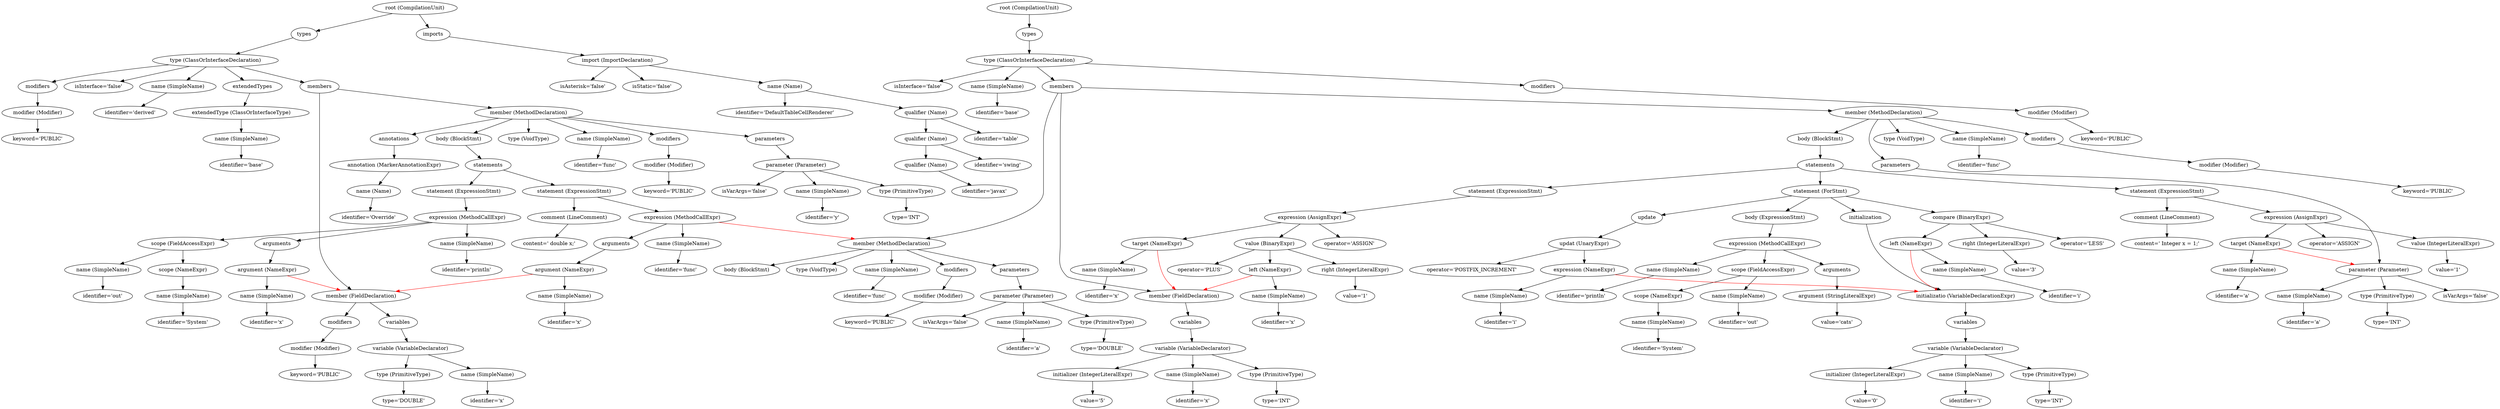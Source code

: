 digraph {
n0 [label="root (CompilationUnit)"];
n1 [label="imports"];
n0 -> n1;
n2 [label="import (ImportDeclaration)"];
n1 -> n2;
n3 [label="isAsterisk='false'"];
n2 -> n3;
n4 [label="isStatic='false'"];
n2 -> n4;
n5 [label="name (Name)"];
n2 -> n5;
n6 [label="identifier='DefaultTableCellRenderer'"];
n5 -> n6;
n7 [label="qualifier (Name)"];
n5 -> n7;
n8 [label="identifier='table'"];
n7 -> n8;
n9 [label="qualifier (Name)"];
n7 -> n9;
n10 [label="identifier='swing'"];
n9 -> n10;
n11 [label="qualifier (Name)"];
n9 -> n11;
n12 [label="identifier='javax'"];
n11 -> n12;
n13 [label="types"];
n0 -> n13;
n14 [label="type (ClassOrInterfaceDeclaration)"];
n13 -> n14;
n15 [label="isInterface='false'"];
n14 -> n15;
n16 [label="name (SimpleName)"];
n14 -> n16;
n17 [label="identifier='derived'"];
n16 -> n17;
n18 [label="extendedTypes"];
n14 -> n18;
n19 [label="extendedType (ClassOrInterfaceType)"];
n18 -> n19;
n20 [label="name (SimpleName)"];
n19 -> n20;
n21 [label="identifier='base'"];
n20 -> n21;
n22 [label="members"];
n14 -> n22;
n23 [label="member (FieldDeclaration)"];
n22 -> n23;
n24 [label="modifiers"];
n23 -> n24;
n25 [label="modifier (Modifier)"];
n24 -> n25;
n26 [label="keyword='PUBLIC'"];
n25 -> n26;
n27 [label="variables"];
n23 -> n27;
n28 [label="variable (VariableDeclarator)"];
n27 -> n28;
n29 [label="name (SimpleName)"];
n28 -> n29;
n30 [label="identifier='x'"];
n29 -> n30;
n31 [label="type (PrimitiveType)"];
n28 -> n31;
n32 [label="type='DOUBLE'"];
n31 -> n32;
n33 [label="member (MethodDeclaration)"];
n22 -> n33;
n34 [label="body (BlockStmt)"];
n33 -> n34;
n35 [label="statements"];
n34 -> n35;
n36 [label="statement (ExpressionStmt)"];
n35 -> n36;
n37 [label="expression (MethodCallExpr)"];
n36 -> n37;
n38 [label="name (SimpleName)"];
n37 -> n38;
n39 [label="identifier='func'"];
n38 -> n39;
n40 [label="arguments"];
n37 -> n40;
n41 [label="argument (NameExpr)"];
n40 -> n41;
n42 [label="name (SimpleName)"];
n41 -> n42;
n43 [label="identifier='x'"];
n42 -> n43;
n44 [label="comment (LineComment)"];
n36 -> n44;
n45 [label="content=' double x;'"];
n44 -> n45;
n46 [label="statement (ExpressionStmt)"];
n35 -> n46;
n47 [label="expression (MethodCallExpr)"];
n46 -> n47;
n48 [label="name (SimpleName)"];
n47 -> n48;
n49 [label="identifier='println'"];
n48 -> n49;
n50 [label="scope (FieldAccessExpr)"];
n47 -> n50;
n51 [label="name (SimpleName)"];
n50 -> n51;
n52 [label="identifier='out'"];
n51 -> n52;
n53 [label="scope (NameExpr)"];
n50 -> n53;
n54 [label="name (SimpleName)"];
n53 -> n54;
n55 [label="identifier='System'"];
n54 -> n55;
n56 [label="arguments"];
n47 -> n56;
n57 [label="argument (NameExpr)"];
n56 -> n57;
n58 [label="name (SimpleName)"];
n57 -> n58;
n59 [label="identifier='x'"];
n58 -> n59;
n60 [label="type (VoidType)"];
n33 -> n60;
n61 [label="name (SimpleName)"];
n33 -> n61;
n62 [label="identifier='func'"];
n61 -> n62;
n63 [label="modifiers"];
n33 -> n63;
n64 [label="modifier (Modifier)"];
n63 -> n64;
n65 [label="keyword='PUBLIC'"];
n64 -> n65;
n66 [label="parameters"];
n33 -> n66;
n67 [label="parameter (Parameter)"];
n66 -> n67;
n68 [label="isVarArgs='false'"];
n67 -> n68;
n69 [label="name (SimpleName)"];
n67 -> n69;
n70 [label="identifier='y'"];
n69 -> n70;
n71 [label="type (PrimitiveType)"];
n67 -> n71;
n72 [label="type='INT'"];
n71 -> n72;
n73 [label="annotations"];
n33 -> n73;
n74 [label="annotation (MarkerAnnotationExpr)"];
n73 -> n74;
n75 [label="name (Name)"];
n74 -> n75;
n76 [label="identifier='Override'"];
n75 -> n76;
n77 [label="modifiers"];
n14 -> n77;
n78 [label="modifier (Modifier)"];
n77 -> n78;
n79 [label="keyword='PUBLIC'"];
n78 -> n79;
n80 [label="root (CompilationUnit)"];
n81 [label="types"];
n80 -> n81;
n82 [label="type (ClassOrInterfaceDeclaration)"];
n81 -> n82;
n83 [label="isInterface='false'"];
n82 -> n83;
n84 [label="name (SimpleName)"];
n82 -> n84;
n85 [label="identifier='base'"];
n84 -> n85;
n86 [label="members"];
n82 -> n86;
n87 [label="member (FieldDeclaration)"];
n86 -> n87;
n88 [label="variables"];
n87 -> n88;
n89 [label="variable (VariableDeclarator)"];
n88 -> n89;
n90 [label="initializer (IntegerLiteralExpr)"];
n89 -> n90;
n91 [label="value='5'"];
n90 -> n91;
n92 [label="name (SimpleName)"];
n89 -> n92;
n93 [label="identifier='x'"];
n92 -> n93;
n94 [label="type (PrimitiveType)"];
n89 -> n94;
n95 [label="type='INT'"];
n94 -> n95;
n96 [label="member (MethodDeclaration)"];
n86 -> n96;
n97 [label="body (BlockStmt)"];
n96 -> n97;
n98 [label="type (VoidType)"];
n96 -> n98;
n99 [label="name (SimpleName)"];
n96 -> n99;
n100 [label="identifier='func'"];
n99 -> n100;
n101 [label="modifiers"];
n96 -> n101;
n102 [label="modifier (Modifier)"];
n101 -> n102;
n103 [label="keyword='PUBLIC'"];
n102 -> n103;
n104 [label="parameters"];
n96 -> n104;
n105 [label="parameter (Parameter)"];
n104 -> n105;
n106 [label="isVarArgs='false'"];
n105 -> n106;
n107 [label="name (SimpleName)"];
n105 -> n107;
n108 [label="identifier='a'"];
n107 -> n108;
n109 [label="type (PrimitiveType)"];
n105 -> n109;
n110 [label="type='DOUBLE'"];
n109 -> n110;
n111 [label="member (MethodDeclaration)"];
n86 -> n111;
n112 [label="body (BlockStmt)"];
n111 -> n112;
n113 [label="statements"];
n112 -> n113;
n114 [label="statement (ExpressionStmt)"];
n113 -> n114;
n115 [label="expression (AssignExpr)"];
n114 -> n115;
n116 [label="operator='ASSIGN'"];
n115 -> n116;
n117 [label="target (NameExpr)"];
n115 -> n117;
n118 [label="name (SimpleName)"];
n117 -> n118;
n119 [label="identifier='a'"];
n118 -> n119;
n120 [label="value (IntegerLiteralExpr)"];
n115 -> n120;
n121 [label="value='1'"];
n120 -> n121;
n122 [label="comment (LineComment)"];
n114 -> n122;
n123 [label="content=' Integer x = 1;'"];
n122 -> n123;
n124 [label="statement (ExpressionStmt)"];
n113 -> n124;
n125 [label="expression (AssignExpr)"];
n124 -> n125;
n126 [label="operator='ASSIGN'"];
n125 -> n126;
n127 [label="target (NameExpr)"];
n125 -> n127;
n128 [label="name (SimpleName)"];
n127 -> n128;
n129 [label="identifier='x'"];
n128 -> n129;
n130 [label="value (BinaryExpr)"];
n125 -> n130;
n131 [label="operator='PLUS'"];
n130 -> n131;
n132 [label="left (NameExpr)"];
n130 -> n132;
n133 [label="name (SimpleName)"];
n132 -> n133;
n134 [label="identifier='x'"];
n133 -> n134;
n135 [label="right (IntegerLiteralExpr)"];
n130 -> n135;
n136 [label="value='1'"];
n135 -> n136;
n137 [label="statement (ForStmt)"];
n113 -> n137;
n138 [label="body (ExpressionStmt)"];
n137 -> n138;
n139 [label="expression (MethodCallExpr)"];
n138 -> n139;
n140 [label="name (SimpleName)"];
n139 -> n140;
n141 [label="identifier='println'"];
n140 -> n141;
n142 [label="scope (FieldAccessExpr)"];
n139 -> n142;
n143 [label="name (SimpleName)"];
n142 -> n143;
n144 [label="identifier='out'"];
n143 -> n144;
n145 [label="scope (NameExpr)"];
n142 -> n145;
n146 [label="name (SimpleName)"];
n145 -> n146;
n147 [label="identifier='System'"];
n146 -> n147;
n148 [label="arguments"];
n139 -> n148;
n149 [label="argument (StringLiteralExpr)"];
n148 -> n149;
n150 [label="value='cats'"];
n149 -> n150;
n151 [label="compare (BinaryExpr)"];
n137 -> n151;
n152 [label="operator='LESS'"];
n151 -> n152;
n153 [label="left (NameExpr)"];
n151 -> n153;
n154 [label="name (SimpleName)"];
n153 -> n154;
n155 [label="identifier='i'"];
n154 -> n155;
n156 [label="right (IntegerLiteralExpr)"];
n151 -> n156;
n157 [label="value='3'"];
n156 -> n157;
n158 [label="initialization"];
n137 -> n158;
n159 [label="initializatio (VariableDeclarationExpr)"];
n158 -> n159;
n160 [label="variables"];
n159 -> n160;
n161 [label="variable (VariableDeclarator)"];
n160 -> n161;
n162 [label="initializer (IntegerLiteralExpr)"];
n161 -> n162;
n163 [label="value='0'"];
n162 -> n163;
n164 [label="name (SimpleName)"];
n161 -> n164;
n165 [label="identifier='i'"];
n164 -> n165;
n166 [label="type (PrimitiveType)"];
n161 -> n166;
n167 [label="type='INT'"];
n166 -> n167;
n168 [label="update"];
n137 -> n168;
n169 [label="updat (UnaryExpr)"];
n168 -> n169;
n170 [label="operator='POSTFIX_INCREMENT'"];
n169 -> n170;
n171 [label="expression (NameExpr)"];
n169 -> n171;
n172 [label="name (SimpleName)"];
n171 -> n172;
n173 [label="identifier='i'"];
n172 -> n173;
n174 [label="type (VoidType)"];
n111 -> n174;
n175 [label="name (SimpleName)"];
n111 -> n175;
n176 [label="identifier='func'"];
n175 -> n176;
n177 [label="modifiers"];
n111 -> n177;
n178 [label="modifier (Modifier)"];
n177 -> n178;
n179 [label="keyword='PUBLIC'"];
n178 -> n179;
n180 [label="parameters"];
n111 -> n180;
n181 [label="parameter (Parameter)"];
n180 -> n181;
n182 [label="isVarArgs='false'"];
n181 -> n182;
n183 [label="name (SimpleName)"];
n181 -> n183;
n184 [label="identifier='a'"];
n183 -> n184;
n185 [label="type (PrimitiveType)"];
n181 -> n185;
n186 [label="type='INT'"];
n185 -> n186;
n187 [label="modifiers"];
n82 -> n187;
n188 [label="modifier (Modifier)"];
n187 -> n188;
n189 [label="keyword='PUBLIC'"];
n188 -> n189;
n127 -> n87 [color = "red"]
n37 -> n96 [color = "red"]
n41 -> n23 [color = "red"]
n57 -> n23 [color = "red"]
n132 -> n87 [color = "red"]
n153 -> n159 [color = "red"]
n117 -> n181 [color = "red"]
n171 -> n159 [color = "red"]
{rank = same; n0; n80; }
}
